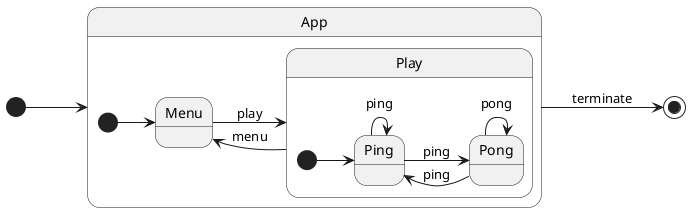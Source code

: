 
@startuml res/hierarchy
left to right direction
[*] --> App
state App {
[*] --> Menu
state Menu {
}

state Play {
  [*] --> Ping

  Ping --> Ping : ping
  Ping --> Pong : ping
  Pong --> Pong : pong
  Pong --> Ping : ping
}
Menu --> Play: play
Play --> Menu: menu
}
App --> [*]: terminate
@enduml

